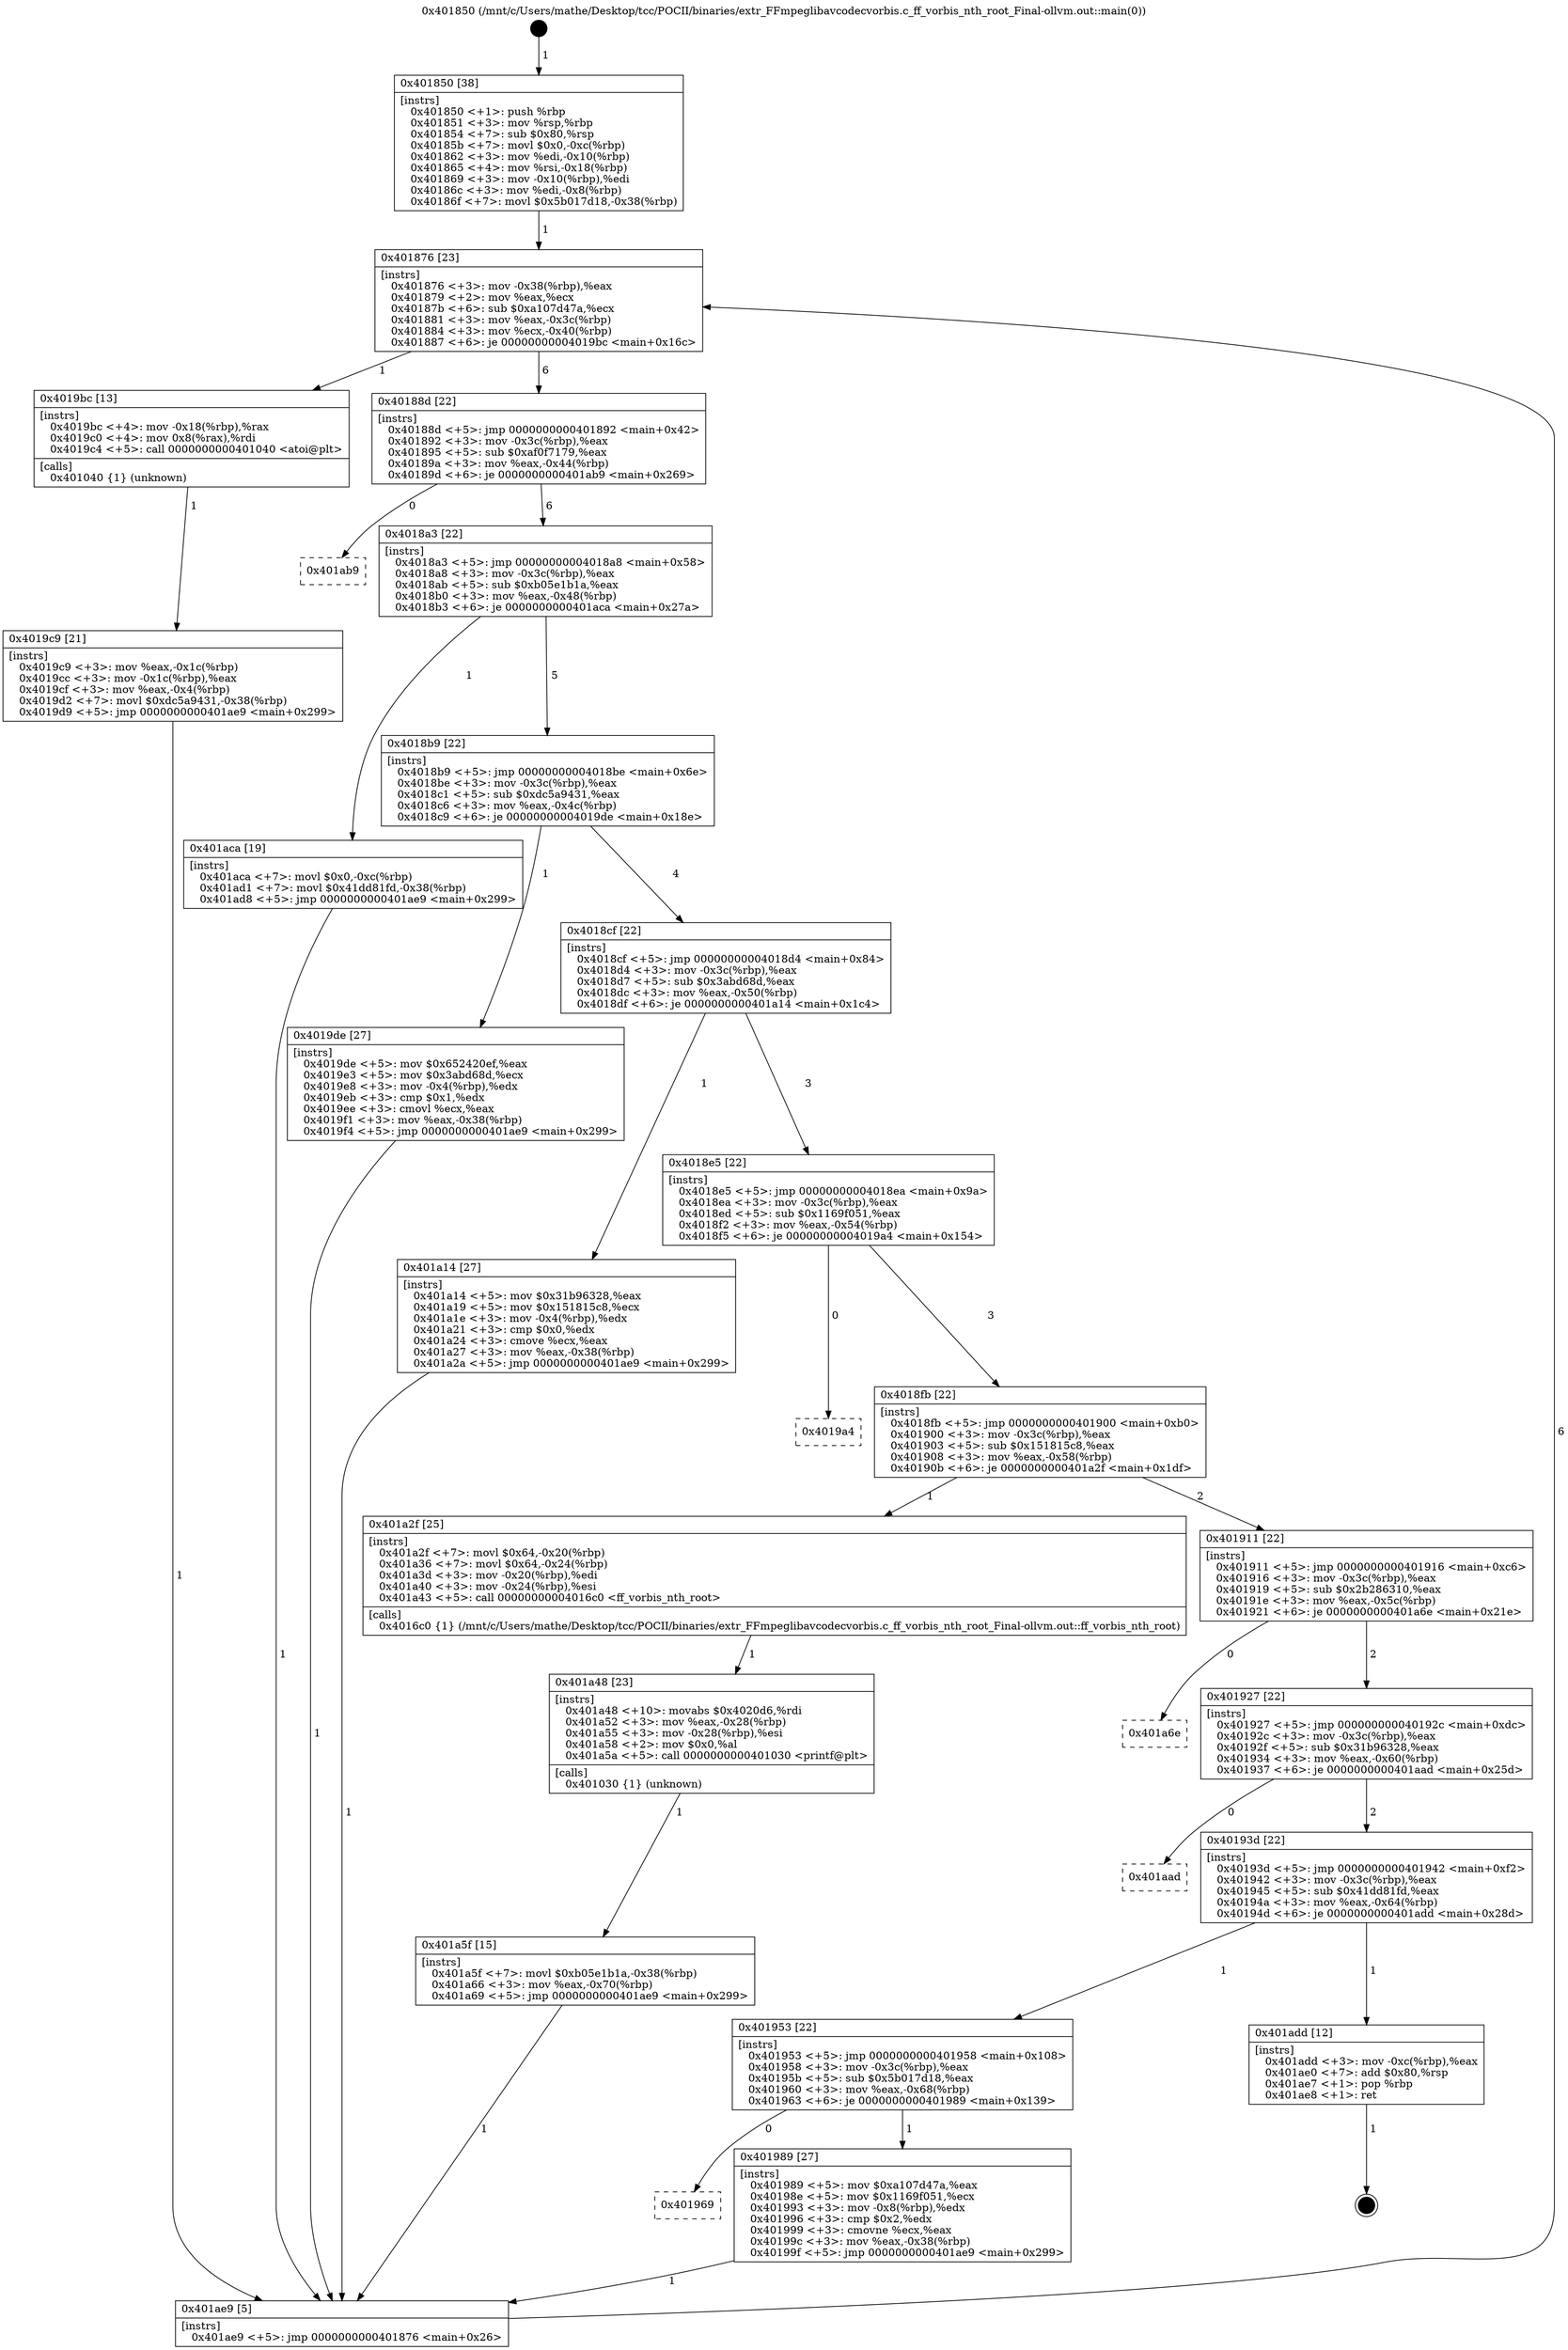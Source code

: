 digraph "0x401850" {
  label = "0x401850 (/mnt/c/Users/mathe/Desktop/tcc/POCII/binaries/extr_FFmpeglibavcodecvorbis.c_ff_vorbis_nth_root_Final-ollvm.out::main(0))"
  labelloc = "t"
  node[shape=record]

  Entry [label="",width=0.3,height=0.3,shape=circle,fillcolor=black,style=filled]
  "0x401876" [label="{
     0x401876 [23]\l
     | [instrs]\l
     &nbsp;&nbsp;0x401876 \<+3\>: mov -0x38(%rbp),%eax\l
     &nbsp;&nbsp;0x401879 \<+2\>: mov %eax,%ecx\l
     &nbsp;&nbsp;0x40187b \<+6\>: sub $0xa107d47a,%ecx\l
     &nbsp;&nbsp;0x401881 \<+3\>: mov %eax,-0x3c(%rbp)\l
     &nbsp;&nbsp;0x401884 \<+3\>: mov %ecx,-0x40(%rbp)\l
     &nbsp;&nbsp;0x401887 \<+6\>: je 00000000004019bc \<main+0x16c\>\l
  }"]
  "0x4019bc" [label="{
     0x4019bc [13]\l
     | [instrs]\l
     &nbsp;&nbsp;0x4019bc \<+4\>: mov -0x18(%rbp),%rax\l
     &nbsp;&nbsp;0x4019c0 \<+4\>: mov 0x8(%rax),%rdi\l
     &nbsp;&nbsp;0x4019c4 \<+5\>: call 0000000000401040 \<atoi@plt\>\l
     | [calls]\l
     &nbsp;&nbsp;0x401040 \{1\} (unknown)\l
  }"]
  "0x40188d" [label="{
     0x40188d [22]\l
     | [instrs]\l
     &nbsp;&nbsp;0x40188d \<+5\>: jmp 0000000000401892 \<main+0x42\>\l
     &nbsp;&nbsp;0x401892 \<+3\>: mov -0x3c(%rbp),%eax\l
     &nbsp;&nbsp;0x401895 \<+5\>: sub $0xaf0f7179,%eax\l
     &nbsp;&nbsp;0x40189a \<+3\>: mov %eax,-0x44(%rbp)\l
     &nbsp;&nbsp;0x40189d \<+6\>: je 0000000000401ab9 \<main+0x269\>\l
  }"]
  Exit [label="",width=0.3,height=0.3,shape=circle,fillcolor=black,style=filled,peripheries=2]
  "0x401ab9" [label="{
     0x401ab9\l
  }", style=dashed]
  "0x4018a3" [label="{
     0x4018a3 [22]\l
     | [instrs]\l
     &nbsp;&nbsp;0x4018a3 \<+5\>: jmp 00000000004018a8 \<main+0x58\>\l
     &nbsp;&nbsp;0x4018a8 \<+3\>: mov -0x3c(%rbp),%eax\l
     &nbsp;&nbsp;0x4018ab \<+5\>: sub $0xb05e1b1a,%eax\l
     &nbsp;&nbsp;0x4018b0 \<+3\>: mov %eax,-0x48(%rbp)\l
     &nbsp;&nbsp;0x4018b3 \<+6\>: je 0000000000401aca \<main+0x27a\>\l
  }"]
  "0x401a5f" [label="{
     0x401a5f [15]\l
     | [instrs]\l
     &nbsp;&nbsp;0x401a5f \<+7\>: movl $0xb05e1b1a,-0x38(%rbp)\l
     &nbsp;&nbsp;0x401a66 \<+3\>: mov %eax,-0x70(%rbp)\l
     &nbsp;&nbsp;0x401a69 \<+5\>: jmp 0000000000401ae9 \<main+0x299\>\l
  }"]
  "0x401aca" [label="{
     0x401aca [19]\l
     | [instrs]\l
     &nbsp;&nbsp;0x401aca \<+7\>: movl $0x0,-0xc(%rbp)\l
     &nbsp;&nbsp;0x401ad1 \<+7\>: movl $0x41dd81fd,-0x38(%rbp)\l
     &nbsp;&nbsp;0x401ad8 \<+5\>: jmp 0000000000401ae9 \<main+0x299\>\l
  }"]
  "0x4018b9" [label="{
     0x4018b9 [22]\l
     | [instrs]\l
     &nbsp;&nbsp;0x4018b9 \<+5\>: jmp 00000000004018be \<main+0x6e\>\l
     &nbsp;&nbsp;0x4018be \<+3\>: mov -0x3c(%rbp),%eax\l
     &nbsp;&nbsp;0x4018c1 \<+5\>: sub $0xdc5a9431,%eax\l
     &nbsp;&nbsp;0x4018c6 \<+3\>: mov %eax,-0x4c(%rbp)\l
     &nbsp;&nbsp;0x4018c9 \<+6\>: je 00000000004019de \<main+0x18e\>\l
  }"]
  "0x401a48" [label="{
     0x401a48 [23]\l
     | [instrs]\l
     &nbsp;&nbsp;0x401a48 \<+10\>: movabs $0x4020d6,%rdi\l
     &nbsp;&nbsp;0x401a52 \<+3\>: mov %eax,-0x28(%rbp)\l
     &nbsp;&nbsp;0x401a55 \<+3\>: mov -0x28(%rbp),%esi\l
     &nbsp;&nbsp;0x401a58 \<+2\>: mov $0x0,%al\l
     &nbsp;&nbsp;0x401a5a \<+5\>: call 0000000000401030 \<printf@plt\>\l
     | [calls]\l
     &nbsp;&nbsp;0x401030 \{1\} (unknown)\l
  }"]
  "0x4019de" [label="{
     0x4019de [27]\l
     | [instrs]\l
     &nbsp;&nbsp;0x4019de \<+5\>: mov $0x652420ef,%eax\l
     &nbsp;&nbsp;0x4019e3 \<+5\>: mov $0x3abd68d,%ecx\l
     &nbsp;&nbsp;0x4019e8 \<+3\>: mov -0x4(%rbp),%edx\l
     &nbsp;&nbsp;0x4019eb \<+3\>: cmp $0x1,%edx\l
     &nbsp;&nbsp;0x4019ee \<+3\>: cmovl %ecx,%eax\l
     &nbsp;&nbsp;0x4019f1 \<+3\>: mov %eax,-0x38(%rbp)\l
     &nbsp;&nbsp;0x4019f4 \<+5\>: jmp 0000000000401ae9 \<main+0x299\>\l
  }"]
  "0x4018cf" [label="{
     0x4018cf [22]\l
     | [instrs]\l
     &nbsp;&nbsp;0x4018cf \<+5\>: jmp 00000000004018d4 \<main+0x84\>\l
     &nbsp;&nbsp;0x4018d4 \<+3\>: mov -0x3c(%rbp),%eax\l
     &nbsp;&nbsp;0x4018d7 \<+5\>: sub $0x3abd68d,%eax\l
     &nbsp;&nbsp;0x4018dc \<+3\>: mov %eax,-0x50(%rbp)\l
     &nbsp;&nbsp;0x4018df \<+6\>: je 0000000000401a14 \<main+0x1c4\>\l
  }"]
  "0x4019c9" [label="{
     0x4019c9 [21]\l
     | [instrs]\l
     &nbsp;&nbsp;0x4019c9 \<+3\>: mov %eax,-0x1c(%rbp)\l
     &nbsp;&nbsp;0x4019cc \<+3\>: mov -0x1c(%rbp),%eax\l
     &nbsp;&nbsp;0x4019cf \<+3\>: mov %eax,-0x4(%rbp)\l
     &nbsp;&nbsp;0x4019d2 \<+7\>: movl $0xdc5a9431,-0x38(%rbp)\l
     &nbsp;&nbsp;0x4019d9 \<+5\>: jmp 0000000000401ae9 \<main+0x299\>\l
  }"]
  "0x401a14" [label="{
     0x401a14 [27]\l
     | [instrs]\l
     &nbsp;&nbsp;0x401a14 \<+5\>: mov $0x31b96328,%eax\l
     &nbsp;&nbsp;0x401a19 \<+5\>: mov $0x151815c8,%ecx\l
     &nbsp;&nbsp;0x401a1e \<+3\>: mov -0x4(%rbp),%edx\l
     &nbsp;&nbsp;0x401a21 \<+3\>: cmp $0x0,%edx\l
     &nbsp;&nbsp;0x401a24 \<+3\>: cmove %ecx,%eax\l
     &nbsp;&nbsp;0x401a27 \<+3\>: mov %eax,-0x38(%rbp)\l
     &nbsp;&nbsp;0x401a2a \<+5\>: jmp 0000000000401ae9 \<main+0x299\>\l
  }"]
  "0x4018e5" [label="{
     0x4018e5 [22]\l
     | [instrs]\l
     &nbsp;&nbsp;0x4018e5 \<+5\>: jmp 00000000004018ea \<main+0x9a\>\l
     &nbsp;&nbsp;0x4018ea \<+3\>: mov -0x3c(%rbp),%eax\l
     &nbsp;&nbsp;0x4018ed \<+5\>: sub $0x1169f051,%eax\l
     &nbsp;&nbsp;0x4018f2 \<+3\>: mov %eax,-0x54(%rbp)\l
     &nbsp;&nbsp;0x4018f5 \<+6\>: je 00000000004019a4 \<main+0x154\>\l
  }"]
  "0x401850" [label="{
     0x401850 [38]\l
     | [instrs]\l
     &nbsp;&nbsp;0x401850 \<+1\>: push %rbp\l
     &nbsp;&nbsp;0x401851 \<+3\>: mov %rsp,%rbp\l
     &nbsp;&nbsp;0x401854 \<+7\>: sub $0x80,%rsp\l
     &nbsp;&nbsp;0x40185b \<+7\>: movl $0x0,-0xc(%rbp)\l
     &nbsp;&nbsp;0x401862 \<+3\>: mov %edi,-0x10(%rbp)\l
     &nbsp;&nbsp;0x401865 \<+4\>: mov %rsi,-0x18(%rbp)\l
     &nbsp;&nbsp;0x401869 \<+3\>: mov -0x10(%rbp),%edi\l
     &nbsp;&nbsp;0x40186c \<+3\>: mov %edi,-0x8(%rbp)\l
     &nbsp;&nbsp;0x40186f \<+7\>: movl $0x5b017d18,-0x38(%rbp)\l
  }"]
  "0x4019a4" [label="{
     0x4019a4\l
  }", style=dashed]
  "0x4018fb" [label="{
     0x4018fb [22]\l
     | [instrs]\l
     &nbsp;&nbsp;0x4018fb \<+5\>: jmp 0000000000401900 \<main+0xb0\>\l
     &nbsp;&nbsp;0x401900 \<+3\>: mov -0x3c(%rbp),%eax\l
     &nbsp;&nbsp;0x401903 \<+5\>: sub $0x151815c8,%eax\l
     &nbsp;&nbsp;0x401908 \<+3\>: mov %eax,-0x58(%rbp)\l
     &nbsp;&nbsp;0x40190b \<+6\>: je 0000000000401a2f \<main+0x1df\>\l
  }"]
  "0x401ae9" [label="{
     0x401ae9 [5]\l
     | [instrs]\l
     &nbsp;&nbsp;0x401ae9 \<+5\>: jmp 0000000000401876 \<main+0x26\>\l
  }"]
  "0x401a2f" [label="{
     0x401a2f [25]\l
     | [instrs]\l
     &nbsp;&nbsp;0x401a2f \<+7\>: movl $0x64,-0x20(%rbp)\l
     &nbsp;&nbsp;0x401a36 \<+7\>: movl $0x64,-0x24(%rbp)\l
     &nbsp;&nbsp;0x401a3d \<+3\>: mov -0x20(%rbp),%edi\l
     &nbsp;&nbsp;0x401a40 \<+3\>: mov -0x24(%rbp),%esi\l
     &nbsp;&nbsp;0x401a43 \<+5\>: call 00000000004016c0 \<ff_vorbis_nth_root\>\l
     | [calls]\l
     &nbsp;&nbsp;0x4016c0 \{1\} (/mnt/c/Users/mathe/Desktop/tcc/POCII/binaries/extr_FFmpeglibavcodecvorbis.c_ff_vorbis_nth_root_Final-ollvm.out::ff_vorbis_nth_root)\l
  }"]
  "0x401911" [label="{
     0x401911 [22]\l
     | [instrs]\l
     &nbsp;&nbsp;0x401911 \<+5\>: jmp 0000000000401916 \<main+0xc6\>\l
     &nbsp;&nbsp;0x401916 \<+3\>: mov -0x3c(%rbp),%eax\l
     &nbsp;&nbsp;0x401919 \<+5\>: sub $0x2b286310,%eax\l
     &nbsp;&nbsp;0x40191e \<+3\>: mov %eax,-0x5c(%rbp)\l
     &nbsp;&nbsp;0x401921 \<+6\>: je 0000000000401a6e \<main+0x21e\>\l
  }"]
  "0x401969" [label="{
     0x401969\l
  }", style=dashed]
  "0x401a6e" [label="{
     0x401a6e\l
  }", style=dashed]
  "0x401927" [label="{
     0x401927 [22]\l
     | [instrs]\l
     &nbsp;&nbsp;0x401927 \<+5\>: jmp 000000000040192c \<main+0xdc\>\l
     &nbsp;&nbsp;0x40192c \<+3\>: mov -0x3c(%rbp),%eax\l
     &nbsp;&nbsp;0x40192f \<+5\>: sub $0x31b96328,%eax\l
     &nbsp;&nbsp;0x401934 \<+3\>: mov %eax,-0x60(%rbp)\l
     &nbsp;&nbsp;0x401937 \<+6\>: je 0000000000401aad \<main+0x25d\>\l
  }"]
  "0x401989" [label="{
     0x401989 [27]\l
     | [instrs]\l
     &nbsp;&nbsp;0x401989 \<+5\>: mov $0xa107d47a,%eax\l
     &nbsp;&nbsp;0x40198e \<+5\>: mov $0x1169f051,%ecx\l
     &nbsp;&nbsp;0x401993 \<+3\>: mov -0x8(%rbp),%edx\l
     &nbsp;&nbsp;0x401996 \<+3\>: cmp $0x2,%edx\l
     &nbsp;&nbsp;0x401999 \<+3\>: cmovne %ecx,%eax\l
     &nbsp;&nbsp;0x40199c \<+3\>: mov %eax,-0x38(%rbp)\l
     &nbsp;&nbsp;0x40199f \<+5\>: jmp 0000000000401ae9 \<main+0x299\>\l
  }"]
  "0x401aad" [label="{
     0x401aad\l
  }", style=dashed]
  "0x40193d" [label="{
     0x40193d [22]\l
     | [instrs]\l
     &nbsp;&nbsp;0x40193d \<+5\>: jmp 0000000000401942 \<main+0xf2\>\l
     &nbsp;&nbsp;0x401942 \<+3\>: mov -0x3c(%rbp),%eax\l
     &nbsp;&nbsp;0x401945 \<+5\>: sub $0x41dd81fd,%eax\l
     &nbsp;&nbsp;0x40194a \<+3\>: mov %eax,-0x64(%rbp)\l
     &nbsp;&nbsp;0x40194d \<+6\>: je 0000000000401add \<main+0x28d\>\l
  }"]
  "0x401953" [label="{
     0x401953 [22]\l
     | [instrs]\l
     &nbsp;&nbsp;0x401953 \<+5\>: jmp 0000000000401958 \<main+0x108\>\l
     &nbsp;&nbsp;0x401958 \<+3\>: mov -0x3c(%rbp),%eax\l
     &nbsp;&nbsp;0x40195b \<+5\>: sub $0x5b017d18,%eax\l
     &nbsp;&nbsp;0x401960 \<+3\>: mov %eax,-0x68(%rbp)\l
     &nbsp;&nbsp;0x401963 \<+6\>: je 0000000000401989 \<main+0x139\>\l
  }"]
  "0x401add" [label="{
     0x401add [12]\l
     | [instrs]\l
     &nbsp;&nbsp;0x401add \<+3\>: mov -0xc(%rbp),%eax\l
     &nbsp;&nbsp;0x401ae0 \<+7\>: add $0x80,%rsp\l
     &nbsp;&nbsp;0x401ae7 \<+1\>: pop %rbp\l
     &nbsp;&nbsp;0x401ae8 \<+1\>: ret\l
  }"]
  Entry -> "0x401850" [label=" 1"]
  "0x401876" -> "0x4019bc" [label=" 1"]
  "0x401876" -> "0x40188d" [label=" 6"]
  "0x401add" -> Exit [label=" 1"]
  "0x40188d" -> "0x401ab9" [label=" 0"]
  "0x40188d" -> "0x4018a3" [label=" 6"]
  "0x401aca" -> "0x401ae9" [label=" 1"]
  "0x4018a3" -> "0x401aca" [label=" 1"]
  "0x4018a3" -> "0x4018b9" [label=" 5"]
  "0x401a5f" -> "0x401ae9" [label=" 1"]
  "0x4018b9" -> "0x4019de" [label=" 1"]
  "0x4018b9" -> "0x4018cf" [label=" 4"]
  "0x401a48" -> "0x401a5f" [label=" 1"]
  "0x4018cf" -> "0x401a14" [label=" 1"]
  "0x4018cf" -> "0x4018e5" [label=" 3"]
  "0x401a2f" -> "0x401a48" [label=" 1"]
  "0x4018e5" -> "0x4019a4" [label=" 0"]
  "0x4018e5" -> "0x4018fb" [label=" 3"]
  "0x401a14" -> "0x401ae9" [label=" 1"]
  "0x4018fb" -> "0x401a2f" [label=" 1"]
  "0x4018fb" -> "0x401911" [label=" 2"]
  "0x4019de" -> "0x401ae9" [label=" 1"]
  "0x401911" -> "0x401a6e" [label=" 0"]
  "0x401911" -> "0x401927" [label=" 2"]
  "0x4019c9" -> "0x401ae9" [label=" 1"]
  "0x401927" -> "0x401aad" [label=" 0"]
  "0x401927" -> "0x40193d" [label=" 2"]
  "0x4019bc" -> "0x4019c9" [label=" 1"]
  "0x40193d" -> "0x401add" [label=" 1"]
  "0x40193d" -> "0x401953" [label=" 1"]
  "0x401ae9" -> "0x401876" [label=" 6"]
  "0x401953" -> "0x401989" [label=" 1"]
  "0x401953" -> "0x401969" [label=" 0"]
  "0x401989" -> "0x401ae9" [label=" 1"]
  "0x401850" -> "0x401876" [label=" 1"]
}
